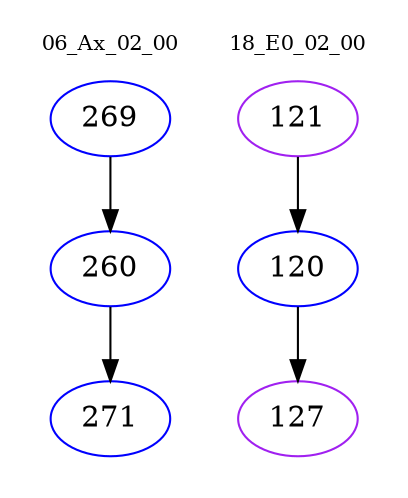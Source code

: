 digraph{
subgraph cluster_0 {
color = white
label = "06_Ax_02_00";
fontsize=10;
T0_269 [label="269", color="blue"]
T0_269 -> T0_260 [color="black"]
T0_260 [label="260", color="blue"]
T0_260 -> T0_271 [color="black"]
T0_271 [label="271", color="blue"]
}
subgraph cluster_1 {
color = white
label = "18_E0_02_00";
fontsize=10;
T1_121 [label="121", color="purple"]
T1_121 -> T1_120 [color="black"]
T1_120 [label="120", color="blue"]
T1_120 -> T1_127 [color="black"]
T1_127 [label="127", color="purple"]
}
}

